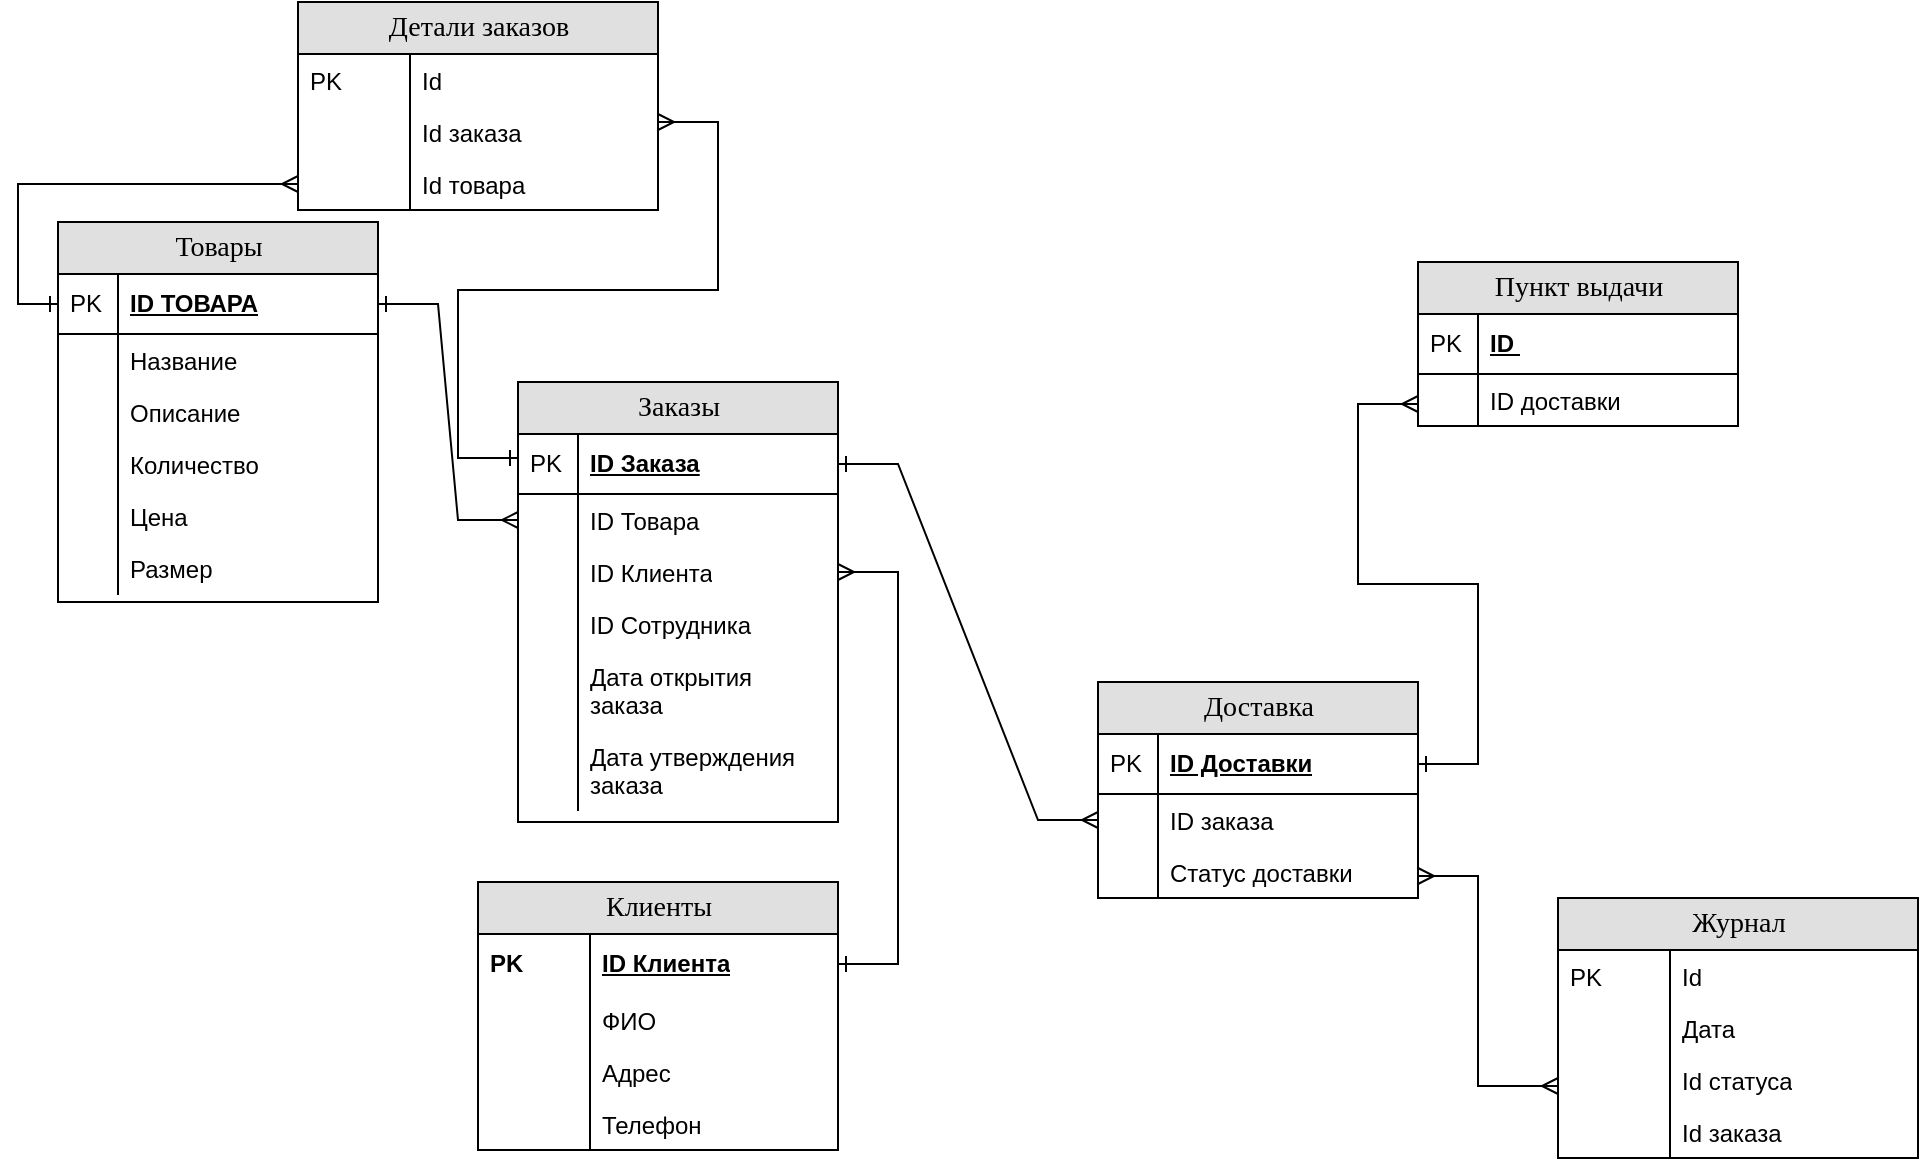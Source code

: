 <mxfile version="21.0.8" type="github"><diagram name="Страница 1" id="G99HIN8l5igRyjwaCqz-"><mxGraphModel dx="1114" dy="616" grid="1" gridSize="10" guides="1" tooltips="1" connect="1" arrows="1" fold="1" page="1" pageScale="1" pageWidth="827" pageHeight="1169" math="0" shadow="0"><root><mxCell id="0"/><mxCell id="1" parent="0"/><mxCell id="BgdTjIumJ2XLJPq0HFLp-1" value="Товары" style="swimlane;html=1;fontStyle=0;childLayout=stackLayout;horizontal=1;startSize=26;fillColor=#e0e0e0;horizontalStack=0;resizeParent=1;resizeLast=0;collapsible=1;marginBottom=0;swimlaneFillColor=#ffffff;align=center;rounded=0;shadow=0;comic=0;labelBackgroundColor=none;strokeWidth=1;fontFamily=Verdana;fontSize=14" vertex="1" parent="1"><mxGeometry x="70" y="220" width="160" height="190" as="geometry"/></mxCell><mxCell id="BgdTjIumJ2XLJPq0HFLp-2" value="ID ТОВАРА" style="shape=partialRectangle;top=0;left=0;right=0;bottom=1;html=1;align=left;verticalAlign=middle;fillColor=none;spacingLeft=34;spacingRight=4;whiteSpace=wrap;overflow=hidden;rotatable=0;points=[[0,0.5],[1,0.5]];portConstraint=eastwest;dropTarget=0;fontStyle=5;" vertex="1" parent="BgdTjIumJ2XLJPq0HFLp-1"><mxGeometry y="26" width="160" height="30" as="geometry"/></mxCell><mxCell id="BgdTjIumJ2XLJPq0HFLp-3" value="PK" style="shape=partialRectangle;top=0;left=0;bottom=0;html=1;fillColor=none;align=left;verticalAlign=middle;spacingLeft=4;spacingRight=4;whiteSpace=wrap;overflow=hidden;rotatable=0;points=[];portConstraint=eastwest;part=1;" vertex="1" connectable="0" parent="BgdTjIumJ2XLJPq0HFLp-2"><mxGeometry width="30" height="30" as="geometry"/></mxCell><mxCell id="BgdTjIumJ2XLJPq0HFLp-4" value="Название" style="shape=partialRectangle;top=0;left=0;right=0;bottom=0;html=1;align=left;verticalAlign=top;fillColor=none;spacingLeft=34;spacingRight=4;whiteSpace=wrap;overflow=hidden;rotatable=0;points=[[0,0.5],[1,0.5]];portConstraint=eastwest;dropTarget=0;" vertex="1" parent="BgdTjIumJ2XLJPq0HFLp-1"><mxGeometry y="56" width="160" height="26" as="geometry"/></mxCell><mxCell id="BgdTjIumJ2XLJPq0HFLp-5" value="" style="shape=partialRectangle;top=0;left=0;bottom=0;html=1;fillColor=none;align=left;verticalAlign=top;spacingLeft=4;spacingRight=4;whiteSpace=wrap;overflow=hidden;rotatable=0;points=[];portConstraint=eastwest;part=1;" vertex="1" connectable="0" parent="BgdTjIumJ2XLJPq0HFLp-4"><mxGeometry width="30" height="26" as="geometry"/></mxCell><mxCell id="BgdTjIumJ2XLJPq0HFLp-6" value="Описание" style="shape=partialRectangle;top=0;left=0;right=0;bottom=0;html=1;align=left;verticalAlign=top;fillColor=none;spacingLeft=34;spacingRight=4;whiteSpace=wrap;overflow=hidden;rotatable=0;points=[[0,0.5],[1,0.5]];portConstraint=eastwest;dropTarget=0;" vertex="1" parent="BgdTjIumJ2XLJPq0HFLp-1"><mxGeometry y="82" width="160" height="26" as="geometry"/></mxCell><mxCell id="BgdTjIumJ2XLJPq0HFLp-7" value="" style="shape=partialRectangle;top=0;left=0;bottom=0;html=1;fillColor=none;align=left;verticalAlign=top;spacingLeft=4;spacingRight=4;whiteSpace=wrap;overflow=hidden;rotatable=0;points=[];portConstraint=eastwest;part=1;" vertex="1" connectable="0" parent="BgdTjIumJ2XLJPq0HFLp-6"><mxGeometry width="30" height="26" as="geometry"/></mxCell><mxCell id="BgdTjIumJ2XLJPq0HFLp-8" value="Количество" style="shape=partialRectangle;top=0;left=0;right=0;bottom=0;html=1;align=left;verticalAlign=top;fillColor=none;spacingLeft=34;spacingRight=4;whiteSpace=wrap;overflow=hidden;rotatable=0;points=[[0,0.5],[1,0.5]];portConstraint=eastwest;dropTarget=0;" vertex="1" parent="BgdTjIumJ2XLJPq0HFLp-1"><mxGeometry y="108" width="160" height="26" as="geometry"/></mxCell><mxCell id="BgdTjIumJ2XLJPq0HFLp-9" value="" style="shape=partialRectangle;top=0;left=0;bottom=0;html=1;fillColor=none;align=left;verticalAlign=top;spacingLeft=4;spacingRight=4;whiteSpace=wrap;overflow=hidden;rotatable=0;points=[];portConstraint=eastwest;part=1;" vertex="1" connectable="0" parent="BgdTjIumJ2XLJPq0HFLp-8"><mxGeometry width="30" height="26" as="geometry"/></mxCell><mxCell id="BgdTjIumJ2XLJPq0HFLp-10" value="Цена" style="shape=partialRectangle;top=0;left=0;right=0;bottom=0;html=1;align=left;verticalAlign=top;fillColor=none;spacingLeft=34;spacingRight=4;whiteSpace=wrap;overflow=hidden;rotatable=0;points=[[0,0.5],[1,0.5]];portConstraint=eastwest;dropTarget=0;" vertex="1" parent="BgdTjIumJ2XLJPq0HFLp-1"><mxGeometry y="134" width="160" height="26" as="geometry"/></mxCell><mxCell id="BgdTjIumJ2XLJPq0HFLp-11" value="" style="shape=partialRectangle;top=0;left=0;bottom=0;html=1;fillColor=none;align=left;verticalAlign=top;spacingLeft=4;spacingRight=4;whiteSpace=wrap;overflow=hidden;rotatable=0;points=[];portConstraint=eastwest;part=1;" vertex="1" connectable="0" parent="BgdTjIumJ2XLJPq0HFLp-10"><mxGeometry width="30" height="26" as="geometry"/></mxCell><mxCell id="BgdTjIumJ2XLJPq0HFLp-12" value="Размер" style="shape=partialRectangle;top=0;left=0;right=0;bottom=0;html=1;align=left;verticalAlign=top;fillColor=none;spacingLeft=34;spacingRight=4;whiteSpace=wrap;overflow=hidden;rotatable=0;points=[[0,0.5],[1,0.5]];portConstraint=eastwest;dropTarget=0;" vertex="1" parent="BgdTjIumJ2XLJPq0HFLp-1"><mxGeometry y="160" width="160" height="26" as="geometry"/></mxCell><mxCell id="BgdTjIumJ2XLJPq0HFLp-13" value="" style="shape=partialRectangle;top=0;left=0;bottom=0;html=1;fillColor=none;align=left;verticalAlign=top;spacingLeft=4;spacingRight=4;whiteSpace=wrap;overflow=hidden;rotatable=0;points=[];portConstraint=eastwest;part=1;" vertex="1" connectable="0" parent="BgdTjIumJ2XLJPq0HFLp-12"><mxGeometry width="30" height="26" as="geometry"/></mxCell><mxCell id="BgdTjIumJ2XLJPq0HFLp-14" value="Клиенты" style="swimlane;html=1;fontStyle=0;childLayout=stackLayout;horizontal=1;startSize=26;fillColor=#e0e0e0;horizontalStack=0;resizeParent=1;resizeLast=0;collapsible=1;marginBottom=0;swimlaneFillColor=#ffffff;align=center;rounded=0;shadow=0;comic=0;labelBackgroundColor=none;strokeWidth=1;fontFamily=Verdana;fontSize=14" vertex="1" parent="1"><mxGeometry x="280" y="550" width="180" height="134" as="geometry"/></mxCell><mxCell id="BgdTjIumJ2XLJPq0HFLp-15" value="ID Клиента" style="shape=partialRectangle;top=0;left=0;right=0;bottom=0;html=1;align=left;verticalAlign=middle;fillColor=none;spacingLeft=60;spacingRight=4;whiteSpace=wrap;overflow=hidden;rotatable=0;points=[[0,0.5],[1,0.5]];portConstraint=eastwest;dropTarget=0;fontStyle=5;" vertex="1" parent="BgdTjIumJ2XLJPq0HFLp-14"><mxGeometry y="26" width="180" height="30" as="geometry"/></mxCell><mxCell id="BgdTjIumJ2XLJPq0HFLp-16" value="PK" style="shape=partialRectangle;fontStyle=1;top=0;left=0;bottom=0;html=1;fillColor=none;align=left;verticalAlign=middle;spacingLeft=4;spacingRight=4;whiteSpace=wrap;overflow=hidden;rotatable=0;points=[];portConstraint=eastwest;part=1;" vertex="1" connectable="0" parent="BgdTjIumJ2XLJPq0HFLp-15"><mxGeometry width="56" height="30" as="geometry"/></mxCell><mxCell id="BgdTjIumJ2XLJPq0HFLp-17" value="ФИО" style="shape=partialRectangle;top=0;left=0;right=0;bottom=0;html=1;align=left;verticalAlign=top;fillColor=none;spacingLeft=60;spacingRight=4;whiteSpace=wrap;overflow=hidden;rotatable=0;points=[[0,0.5],[1,0.5]];portConstraint=eastwest;dropTarget=0;" vertex="1" parent="BgdTjIumJ2XLJPq0HFLp-14"><mxGeometry y="56" width="180" height="26" as="geometry"/></mxCell><mxCell id="BgdTjIumJ2XLJPq0HFLp-18" value="" style="shape=partialRectangle;top=0;left=0;bottom=0;html=1;fillColor=none;align=left;verticalAlign=top;spacingLeft=4;spacingRight=4;whiteSpace=wrap;overflow=hidden;rotatable=0;points=[];portConstraint=eastwest;part=1;" vertex="1" connectable="0" parent="BgdTjIumJ2XLJPq0HFLp-17"><mxGeometry width="56" height="26" as="geometry"/></mxCell><mxCell id="BgdTjIumJ2XLJPq0HFLp-19" value="Адрес" style="shape=partialRectangle;top=0;left=0;right=0;bottom=0;html=1;align=left;verticalAlign=top;fillColor=none;spacingLeft=60;spacingRight=4;whiteSpace=wrap;overflow=hidden;rotatable=0;points=[[0,0.5],[1,0.5]];portConstraint=eastwest;dropTarget=0;" vertex="1" parent="BgdTjIumJ2XLJPq0HFLp-14"><mxGeometry y="82" width="180" height="26" as="geometry"/></mxCell><mxCell id="BgdTjIumJ2XLJPq0HFLp-20" value="" style="shape=partialRectangle;top=0;left=0;bottom=0;html=1;fillColor=none;align=left;verticalAlign=top;spacingLeft=4;spacingRight=4;whiteSpace=wrap;overflow=hidden;rotatable=0;points=[];portConstraint=eastwest;part=1;" vertex="1" connectable="0" parent="BgdTjIumJ2XLJPq0HFLp-19"><mxGeometry width="56" height="26" as="geometry"/></mxCell><mxCell id="BgdTjIumJ2XLJPq0HFLp-21" value="Телефон" style="shape=partialRectangle;top=0;left=0;right=0;bottom=0;html=1;align=left;verticalAlign=top;fillColor=none;spacingLeft=60;spacingRight=4;whiteSpace=wrap;overflow=hidden;rotatable=0;points=[[0,0.5],[1,0.5]];portConstraint=eastwest;dropTarget=0;" vertex="1" parent="BgdTjIumJ2XLJPq0HFLp-14"><mxGeometry y="108" width="180" height="26" as="geometry"/></mxCell><mxCell id="BgdTjIumJ2XLJPq0HFLp-22" value="" style="shape=partialRectangle;top=0;left=0;bottom=0;html=1;fillColor=none;align=left;verticalAlign=top;spacingLeft=4;spacingRight=4;whiteSpace=wrap;overflow=hidden;rotatable=0;points=[];portConstraint=eastwest;part=1;" vertex="1" connectable="0" parent="BgdTjIumJ2XLJPq0HFLp-21"><mxGeometry width="56" height="26" as="geometry"/></mxCell><mxCell id="BgdTjIumJ2XLJPq0HFLp-23" value="Заказы" style="swimlane;html=1;fontStyle=0;childLayout=stackLayout;horizontal=1;startSize=26;fillColor=#e0e0e0;horizontalStack=0;resizeParent=1;resizeLast=0;collapsible=1;marginBottom=0;swimlaneFillColor=#ffffff;align=center;rounded=0;shadow=0;comic=0;labelBackgroundColor=none;strokeWidth=1;fontFamily=Verdana;fontSize=14" vertex="1" parent="1"><mxGeometry x="300" y="300" width="160" height="220" as="geometry"/></mxCell><mxCell id="BgdTjIumJ2XLJPq0HFLp-24" value="ID Заказа" style="shape=partialRectangle;top=0;left=0;right=0;bottom=1;html=1;align=left;verticalAlign=middle;fillColor=none;spacingLeft=34;spacingRight=4;whiteSpace=wrap;overflow=hidden;rotatable=0;points=[[0,0.5],[1,0.5]];portConstraint=eastwest;dropTarget=0;fontStyle=5;" vertex="1" parent="BgdTjIumJ2XLJPq0HFLp-23"><mxGeometry y="26" width="160" height="30" as="geometry"/></mxCell><mxCell id="BgdTjIumJ2XLJPq0HFLp-25" value="PK" style="shape=partialRectangle;top=0;left=0;bottom=0;html=1;fillColor=none;align=left;verticalAlign=middle;spacingLeft=4;spacingRight=4;whiteSpace=wrap;overflow=hidden;rotatable=0;points=[];portConstraint=eastwest;part=1;" vertex="1" connectable="0" parent="BgdTjIumJ2XLJPq0HFLp-24"><mxGeometry width="30" height="30" as="geometry"/></mxCell><mxCell id="BgdTjIumJ2XLJPq0HFLp-26" value="ID Товара" style="shape=partialRectangle;top=0;left=0;right=0;bottom=0;html=1;align=left;verticalAlign=top;fillColor=none;spacingLeft=34;spacingRight=4;whiteSpace=wrap;overflow=hidden;rotatable=0;points=[[0,0.5],[1,0.5]];portConstraint=eastwest;dropTarget=0;" vertex="1" parent="BgdTjIumJ2XLJPq0HFLp-23"><mxGeometry y="56" width="160" height="26" as="geometry"/></mxCell><mxCell id="BgdTjIumJ2XLJPq0HFLp-27" value="" style="shape=partialRectangle;top=0;left=0;bottom=0;html=1;fillColor=none;align=left;verticalAlign=top;spacingLeft=4;spacingRight=4;whiteSpace=wrap;overflow=hidden;rotatable=0;points=[];portConstraint=eastwest;part=1;" vertex="1" connectable="0" parent="BgdTjIumJ2XLJPq0HFLp-26"><mxGeometry width="30" height="26" as="geometry"/></mxCell><mxCell id="BgdTjIumJ2XLJPq0HFLp-28" value="ID Клиента" style="shape=partialRectangle;top=0;left=0;right=0;bottom=0;html=1;align=left;verticalAlign=top;fillColor=none;spacingLeft=34;spacingRight=4;whiteSpace=wrap;overflow=hidden;rotatable=0;points=[[0,0.5],[1,0.5]];portConstraint=eastwest;dropTarget=0;" vertex="1" parent="BgdTjIumJ2XLJPq0HFLp-23"><mxGeometry y="82" width="160" height="26" as="geometry"/></mxCell><mxCell id="BgdTjIumJ2XLJPq0HFLp-29" value="" style="shape=partialRectangle;top=0;left=0;bottom=0;html=1;fillColor=none;align=left;verticalAlign=top;spacingLeft=4;spacingRight=4;whiteSpace=wrap;overflow=hidden;rotatable=0;points=[];portConstraint=eastwest;part=1;" vertex="1" connectable="0" parent="BgdTjIumJ2XLJPq0HFLp-28"><mxGeometry width="30" height="26" as="geometry"/></mxCell><mxCell id="BgdTjIumJ2XLJPq0HFLp-30" value="ID Сотрудника" style="shape=partialRectangle;top=0;left=0;right=0;bottom=0;html=1;align=left;verticalAlign=top;fillColor=none;spacingLeft=34;spacingRight=4;whiteSpace=wrap;overflow=hidden;rotatable=0;points=[[0,0.5],[1,0.5]];portConstraint=eastwest;dropTarget=0;" vertex="1" parent="BgdTjIumJ2XLJPq0HFLp-23"><mxGeometry y="108" width="160" height="26" as="geometry"/></mxCell><mxCell id="BgdTjIumJ2XLJPq0HFLp-31" value="" style="shape=partialRectangle;top=0;left=0;bottom=0;html=1;fillColor=none;align=left;verticalAlign=top;spacingLeft=4;spacingRight=4;whiteSpace=wrap;overflow=hidden;rotatable=0;points=[];portConstraint=eastwest;part=1;" vertex="1" connectable="0" parent="BgdTjIumJ2XLJPq0HFLp-30"><mxGeometry width="30" height="26" as="geometry"/></mxCell><mxCell id="BgdTjIumJ2XLJPq0HFLp-32" value="Дата открытия заказа" style="shape=partialRectangle;top=0;left=0;right=0;bottom=0;html=1;align=left;verticalAlign=top;fillColor=none;spacingLeft=34;spacingRight=4;whiteSpace=wrap;overflow=hidden;rotatable=0;points=[[0,0.5],[1,0.5]];portConstraint=eastwest;dropTarget=0;" vertex="1" parent="BgdTjIumJ2XLJPq0HFLp-23"><mxGeometry y="134" width="160" height="40" as="geometry"/></mxCell><mxCell id="BgdTjIumJ2XLJPq0HFLp-33" value="" style="shape=partialRectangle;top=0;left=0;bottom=0;html=1;fillColor=none;align=left;verticalAlign=top;spacingLeft=4;spacingRight=4;whiteSpace=wrap;overflow=hidden;rotatable=0;points=[];portConstraint=eastwest;part=1;" vertex="1" connectable="0" parent="BgdTjIumJ2XLJPq0HFLp-32"><mxGeometry width="30" height="40" as="geometry"/></mxCell><mxCell id="BgdTjIumJ2XLJPq0HFLp-34" value="Дата утверждения заказа" style="shape=partialRectangle;top=0;left=0;right=0;bottom=0;html=1;align=left;verticalAlign=top;fillColor=none;spacingLeft=34;spacingRight=4;whiteSpace=wrap;overflow=hidden;rotatable=0;points=[[0,0.5],[1,0.5]];portConstraint=eastwest;dropTarget=0;" vertex="1" parent="BgdTjIumJ2XLJPq0HFLp-23"><mxGeometry y="174" width="160" height="40" as="geometry"/></mxCell><mxCell id="BgdTjIumJ2XLJPq0HFLp-35" value="" style="shape=partialRectangle;top=0;left=0;bottom=0;html=1;fillColor=none;align=left;verticalAlign=top;spacingLeft=4;spacingRight=4;whiteSpace=wrap;overflow=hidden;rotatable=0;points=[];portConstraint=eastwest;part=1;" vertex="1" connectable="0" parent="BgdTjIumJ2XLJPq0HFLp-34"><mxGeometry width="30" height="40" as="geometry"/></mxCell><mxCell id="BgdTjIumJ2XLJPq0HFLp-36" style="edgeStyle=entityRelationEdgeStyle;rounded=0;orthogonalLoop=1;jettySize=auto;html=1;startArrow=ERone;startFill=0;endArrow=ERmany;endFill=0;" edge="1" parent="1" source="BgdTjIumJ2XLJPq0HFLp-15" target="BgdTjIumJ2XLJPq0HFLp-28"><mxGeometry relative="1" as="geometry"/></mxCell><mxCell id="BgdTjIumJ2XLJPq0HFLp-37" style="edgeStyle=entityRelationEdgeStyle;rounded=0;orthogonalLoop=1;jettySize=auto;html=1;startArrow=ERone;startFill=0;endArrow=ERmany;endFill=0;" edge="1" parent="1" source="BgdTjIumJ2XLJPq0HFLp-2" target="BgdTjIumJ2XLJPq0HFLp-26"><mxGeometry relative="1" as="geometry"/></mxCell><mxCell id="BgdTjIumJ2XLJPq0HFLp-38" value="Доставка" style="swimlane;html=1;fontStyle=0;childLayout=stackLayout;horizontal=1;startSize=26;fillColor=#e0e0e0;horizontalStack=0;resizeParent=1;resizeLast=0;collapsible=1;marginBottom=0;swimlaneFillColor=#ffffff;align=center;rounded=0;shadow=0;comic=0;labelBackgroundColor=none;strokeWidth=1;fontFamily=Verdana;fontSize=14" vertex="1" parent="1"><mxGeometry x="590" y="450" width="160" height="108" as="geometry"><mxRectangle x="580" y="409" width="110" height="30" as="alternateBounds"/></mxGeometry></mxCell><mxCell id="BgdTjIumJ2XLJPq0HFLp-39" value="ID Доставки" style="shape=partialRectangle;top=0;left=0;right=0;bottom=1;html=1;align=left;verticalAlign=middle;fillColor=none;spacingLeft=34;spacingRight=4;whiteSpace=wrap;overflow=hidden;rotatable=0;points=[[0,0.5],[1,0.5]];portConstraint=eastwest;dropTarget=0;fontStyle=5;" vertex="1" parent="BgdTjIumJ2XLJPq0HFLp-38"><mxGeometry y="26" width="160" height="30" as="geometry"/></mxCell><mxCell id="BgdTjIumJ2XLJPq0HFLp-40" value="PK" style="shape=partialRectangle;top=0;left=0;bottom=0;html=1;fillColor=none;align=left;verticalAlign=middle;spacingLeft=4;spacingRight=4;whiteSpace=wrap;overflow=hidden;rotatable=0;points=[];portConstraint=eastwest;part=1;" vertex="1" connectable="0" parent="BgdTjIumJ2XLJPq0HFLp-39"><mxGeometry width="30" height="30" as="geometry"/></mxCell><mxCell id="BgdTjIumJ2XLJPq0HFLp-41" value="ID заказа" style="shape=partialRectangle;top=0;left=0;right=0;bottom=0;html=1;align=left;verticalAlign=top;fillColor=none;spacingLeft=34;spacingRight=4;whiteSpace=wrap;overflow=hidden;rotatable=0;points=[[0,0.5],[1,0.5]];portConstraint=eastwest;dropTarget=0;" vertex="1" parent="BgdTjIumJ2XLJPq0HFLp-38"><mxGeometry y="56" width="160" height="26" as="geometry"/></mxCell><mxCell id="BgdTjIumJ2XLJPq0HFLp-42" value="" style="shape=partialRectangle;top=0;left=0;bottom=0;html=1;fillColor=none;align=left;verticalAlign=top;spacingLeft=4;spacingRight=4;whiteSpace=wrap;overflow=hidden;rotatable=0;points=[];portConstraint=eastwest;part=1;" vertex="1" connectable="0" parent="BgdTjIumJ2XLJPq0HFLp-41"><mxGeometry width="30" height="26" as="geometry"/></mxCell><mxCell id="BgdTjIumJ2XLJPq0HFLp-43" value="Статус доставки" style="shape=partialRectangle;top=0;left=0;right=0;bottom=0;html=1;align=left;verticalAlign=top;fillColor=none;spacingLeft=34;spacingRight=4;whiteSpace=wrap;overflow=hidden;rotatable=0;points=[[0,0.5],[1,0.5]];portConstraint=eastwest;dropTarget=0;" vertex="1" parent="BgdTjIumJ2XLJPq0HFLp-38"><mxGeometry y="82" width="160" height="26" as="geometry"/></mxCell><mxCell id="BgdTjIumJ2XLJPq0HFLp-44" value="" style="shape=partialRectangle;top=0;left=0;bottom=0;html=1;fillColor=none;align=left;verticalAlign=top;spacingLeft=4;spacingRight=4;whiteSpace=wrap;overflow=hidden;rotatable=0;points=[];portConstraint=eastwest;part=1;" vertex="1" connectable="0" parent="BgdTjIumJ2XLJPq0HFLp-43"><mxGeometry width="30" height="26" as="geometry"/></mxCell><mxCell id="BgdTjIumJ2XLJPq0HFLp-45" style="edgeStyle=entityRelationEdgeStyle;rounded=0;orthogonalLoop=1;jettySize=auto;html=1;startArrow=ERone;startFill=0;endArrow=ERmany;endFill=0;entryX=1;entryY=0.5;entryDx=0;entryDy=0;" edge="1" parent="1" source="BgdTjIumJ2XLJPq0HFLp-39"><mxGeometry relative="1" as="geometry"><mxPoint x="750" y="311" as="targetPoint"/></mxGeometry></mxCell><mxCell id="BgdTjIumJ2XLJPq0HFLp-46" style="edgeStyle=entityRelationEdgeStyle;rounded=0;orthogonalLoop=1;jettySize=auto;html=1;startArrow=ERone;startFill=0;endArrow=ERmany;endFill=0;" edge="1" parent="1" source="BgdTjIumJ2XLJPq0HFLp-24" target="BgdTjIumJ2XLJPq0HFLp-41"><mxGeometry relative="1" as="geometry"/></mxCell><mxCell id="BgdTjIumJ2XLJPq0HFLp-47" value="Детали заказов" style="swimlane;html=1;fontStyle=0;childLayout=stackLayout;horizontal=1;startSize=26;fillColor=#e0e0e0;horizontalStack=0;resizeParent=1;resizeLast=0;collapsible=1;marginBottom=0;swimlaneFillColor=#ffffff;align=center;rounded=0;shadow=0;comic=0;labelBackgroundColor=none;strokeWidth=1;fontFamily=Verdana;fontSize=14" vertex="1" parent="1"><mxGeometry x="190" y="110" width="180" height="104" as="geometry"/></mxCell><mxCell id="BgdTjIumJ2XLJPq0HFLp-48" value="Id&amp;nbsp;" style="shape=partialRectangle;top=0;left=0;right=0;bottom=0;html=1;align=left;verticalAlign=top;fillColor=none;spacingLeft=60;spacingRight=4;whiteSpace=wrap;overflow=hidden;rotatable=0;points=[[0,0.5],[1,0.5]];portConstraint=eastwest;dropTarget=0;" vertex="1" parent="BgdTjIumJ2XLJPq0HFLp-47"><mxGeometry y="26" width="180" height="26" as="geometry"/></mxCell><mxCell id="BgdTjIumJ2XLJPq0HFLp-49" value="PK" style="shape=partialRectangle;top=0;left=0;bottom=0;html=1;fillColor=none;align=left;verticalAlign=top;spacingLeft=4;spacingRight=4;whiteSpace=wrap;overflow=hidden;rotatable=0;points=[];portConstraint=eastwest;part=1;" vertex="1" connectable="0" parent="BgdTjIumJ2XLJPq0HFLp-48"><mxGeometry width="56" height="26" as="geometry"/></mxCell><mxCell id="BgdTjIumJ2XLJPq0HFLp-50" value="Id заказа" style="shape=partialRectangle;top=0;left=0;right=0;bottom=0;html=1;align=left;verticalAlign=top;fillColor=none;spacingLeft=60;spacingRight=4;whiteSpace=wrap;overflow=hidden;rotatable=0;points=[[0,0.5],[1,0.5]];portConstraint=eastwest;dropTarget=0;" vertex="1" parent="BgdTjIumJ2XLJPq0HFLp-47"><mxGeometry y="52" width="180" height="26" as="geometry"/></mxCell><mxCell id="BgdTjIumJ2XLJPq0HFLp-51" value="" style="shape=partialRectangle;top=0;left=0;bottom=0;html=1;fillColor=none;align=left;verticalAlign=top;spacingLeft=4;spacingRight=4;whiteSpace=wrap;overflow=hidden;rotatable=0;points=[];portConstraint=eastwest;part=1;" vertex="1" connectable="0" parent="BgdTjIumJ2XLJPq0HFLp-50"><mxGeometry width="56" height="26" as="geometry"/></mxCell><mxCell id="BgdTjIumJ2XLJPq0HFLp-52" value="Id товара" style="shape=partialRectangle;top=0;left=0;right=0;bottom=0;html=1;align=left;verticalAlign=top;fillColor=none;spacingLeft=60;spacingRight=4;whiteSpace=wrap;overflow=hidden;rotatable=0;points=[[0,0.5],[1,0.5]];portConstraint=eastwest;dropTarget=0;" vertex="1" parent="BgdTjIumJ2XLJPq0HFLp-47"><mxGeometry y="78" width="180" height="26" as="geometry"/></mxCell><mxCell id="BgdTjIumJ2XLJPq0HFLp-53" value="" style="shape=partialRectangle;top=0;left=0;bottom=0;html=1;fillColor=none;align=left;verticalAlign=top;spacingLeft=4;spacingRight=4;whiteSpace=wrap;overflow=hidden;rotatable=0;points=[];portConstraint=eastwest;part=1;" vertex="1" connectable="0" parent="BgdTjIumJ2XLJPq0HFLp-52"><mxGeometry width="56" height="26" as="geometry"/></mxCell><mxCell id="BgdTjIumJ2XLJPq0HFLp-54" style="edgeStyle=entityRelationEdgeStyle;rounded=0;orthogonalLoop=1;jettySize=auto;html=1;startArrow=ERmany;startFill=0;endArrow=ERone;endFill=0;" edge="1" parent="1"><mxGeometry relative="1" as="geometry"><mxPoint x="370" y="170" as="sourcePoint"/><mxPoint x="300" y="338" as="targetPoint"/></mxGeometry></mxCell><mxCell id="BgdTjIumJ2XLJPq0HFLp-55" style="edgeStyle=orthogonalEdgeStyle;rounded=0;orthogonalLoop=1;jettySize=auto;html=1;entryX=0;entryY=0.5;entryDx=0;entryDy=0;startArrow=ERmany;startFill=0;endArrow=ERone;endFill=0;" edge="1" parent="1" source="BgdTjIumJ2XLJPq0HFLp-52" target="BgdTjIumJ2XLJPq0HFLp-2"><mxGeometry relative="1" as="geometry"/></mxCell><mxCell id="BgdTjIumJ2XLJPq0HFLp-56" value="Пункт выдачи" style="swimlane;html=1;fontStyle=0;childLayout=stackLayout;horizontal=1;startSize=26;fillColor=#e0e0e0;horizontalStack=0;resizeParent=1;resizeLast=0;collapsible=1;marginBottom=0;swimlaneFillColor=#ffffff;align=center;rounded=0;shadow=0;comic=0;labelBackgroundColor=none;strokeWidth=1;fontFamily=Verdana;fontSize=14" vertex="1" parent="1"><mxGeometry x="750" y="240" width="160" height="82" as="geometry"><mxRectangle x="580" y="409" width="110" height="30" as="alternateBounds"/></mxGeometry></mxCell><mxCell id="BgdTjIumJ2XLJPq0HFLp-57" value="ID&amp;nbsp;" style="shape=partialRectangle;top=0;left=0;right=0;bottom=1;html=1;align=left;verticalAlign=middle;fillColor=none;spacingLeft=34;spacingRight=4;whiteSpace=wrap;overflow=hidden;rotatable=0;points=[[0,0.5],[1,0.5]];portConstraint=eastwest;dropTarget=0;fontStyle=5;" vertex="1" parent="BgdTjIumJ2XLJPq0HFLp-56"><mxGeometry y="26" width="160" height="30" as="geometry"/></mxCell><mxCell id="BgdTjIumJ2XLJPq0HFLp-58" value="PK" style="shape=partialRectangle;top=0;left=0;bottom=0;html=1;fillColor=none;align=left;verticalAlign=middle;spacingLeft=4;spacingRight=4;whiteSpace=wrap;overflow=hidden;rotatable=0;points=[];portConstraint=eastwest;part=1;" vertex="1" connectable="0" parent="BgdTjIumJ2XLJPq0HFLp-57"><mxGeometry width="30" height="30" as="geometry"/></mxCell><mxCell id="BgdTjIumJ2XLJPq0HFLp-59" value="ID доставки" style="shape=partialRectangle;top=0;left=0;right=0;bottom=0;html=1;align=left;verticalAlign=top;fillColor=none;spacingLeft=34;spacingRight=4;whiteSpace=wrap;overflow=hidden;rotatable=0;points=[[0,0.5],[1,0.5]];portConstraint=eastwest;dropTarget=0;" vertex="1" parent="BgdTjIumJ2XLJPq0HFLp-56"><mxGeometry y="56" width="160" height="26" as="geometry"/></mxCell><mxCell id="BgdTjIumJ2XLJPq0HFLp-60" value="" style="shape=partialRectangle;top=0;left=0;bottom=0;html=1;fillColor=none;align=left;verticalAlign=top;spacingLeft=4;spacingRight=4;whiteSpace=wrap;overflow=hidden;rotatable=0;points=[];portConstraint=eastwest;part=1;" vertex="1" connectable="0" parent="BgdTjIumJ2XLJPq0HFLp-59"><mxGeometry width="30" height="26" as="geometry"/></mxCell><mxCell id="BgdTjIumJ2XLJPq0HFLp-61" value="Журнал" style="swimlane;html=1;fontStyle=0;childLayout=stackLayout;horizontal=1;startSize=26;fillColor=#e0e0e0;horizontalStack=0;resizeParent=1;resizeLast=0;collapsible=1;marginBottom=0;swimlaneFillColor=#ffffff;align=center;rounded=0;shadow=0;comic=0;labelBackgroundColor=none;strokeWidth=1;fontFamily=Verdana;fontSize=14" vertex="1" parent="1"><mxGeometry x="820" y="558" width="180" height="130" as="geometry"/></mxCell><mxCell id="BgdTjIumJ2XLJPq0HFLp-62" value="Id" style="shape=partialRectangle;top=0;left=0;right=0;bottom=0;html=1;align=left;verticalAlign=top;fillColor=none;spacingLeft=60;spacingRight=4;whiteSpace=wrap;overflow=hidden;rotatable=0;points=[[0,0.5],[1,0.5]];portConstraint=eastwest;dropTarget=0;" vertex="1" parent="BgdTjIumJ2XLJPq0HFLp-61"><mxGeometry y="26" width="180" height="26" as="geometry"/></mxCell><mxCell id="BgdTjIumJ2XLJPq0HFLp-63" value="PK" style="shape=partialRectangle;top=0;left=0;bottom=0;html=1;fillColor=none;align=left;verticalAlign=top;spacingLeft=4;spacingRight=4;whiteSpace=wrap;overflow=hidden;rotatable=0;points=[];portConstraint=eastwest;part=1;" vertex="1" connectable="0" parent="BgdTjIumJ2XLJPq0HFLp-62"><mxGeometry width="56" height="26" as="geometry"/></mxCell><mxCell id="BgdTjIumJ2XLJPq0HFLp-64" value="Дата&amp;nbsp;" style="shape=partialRectangle;top=0;left=0;right=0;bottom=0;html=1;align=left;verticalAlign=top;fillColor=none;spacingLeft=60;spacingRight=4;whiteSpace=wrap;overflow=hidden;rotatable=0;points=[[0,0.5],[1,0.5]];portConstraint=eastwest;dropTarget=0;" vertex="1" parent="BgdTjIumJ2XLJPq0HFLp-61"><mxGeometry y="52" width="180" height="26" as="geometry"/></mxCell><mxCell id="BgdTjIumJ2XLJPq0HFLp-65" value="" style="shape=partialRectangle;top=0;left=0;bottom=0;html=1;fillColor=none;align=left;verticalAlign=top;spacingLeft=4;spacingRight=4;whiteSpace=wrap;overflow=hidden;rotatable=0;points=[];portConstraint=eastwest;part=1;" vertex="1" connectable="0" parent="BgdTjIumJ2XLJPq0HFLp-64"><mxGeometry width="56" height="26" as="geometry"/></mxCell><mxCell id="BgdTjIumJ2XLJPq0HFLp-66" value="Id статуса" style="shape=partialRectangle;top=0;left=0;right=0;bottom=0;html=1;align=left;verticalAlign=top;fillColor=none;spacingLeft=60;spacingRight=4;whiteSpace=wrap;overflow=hidden;rotatable=0;points=[[0,0.5],[1,0.5]];portConstraint=eastwest;dropTarget=0;" vertex="1" parent="BgdTjIumJ2XLJPq0HFLp-61"><mxGeometry y="78" width="180" height="26" as="geometry"/></mxCell><mxCell id="BgdTjIumJ2XLJPq0HFLp-67" value="" style="shape=partialRectangle;top=0;left=0;bottom=0;html=1;fillColor=none;align=left;verticalAlign=top;spacingLeft=4;spacingRight=4;whiteSpace=wrap;overflow=hidden;rotatable=0;points=[];portConstraint=eastwest;part=1;" vertex="1" connectable="0" parent="BgdTjIumJ2XLJPq0HFLp-66"><mxGeometry width="56" height="26" as="geometry"/></mxCell><mxCell id="BgdTjIumJ2XLJPq0HFLp-68" value="Id заказа" style="shape=partialRectangle;top=0;left=0;right=0;bottom=0;html=1;align=left;verticalAlign=top;fillColor=none;spacingLeft=60;spacingRight=4;whiteSpace=wrap;overflow=hidden;rotatable=0;points=[[0,0.5],[1,0.5]];portConstraint=eastwest;dropTarget=0;" vertex="1" parent="BgdTjIumJ2XLJPq0HFLp-61"><mxGeometry y="104" width="180" height="26" as="geometry"/></mxCell><mxCell id="BgdTjIumJ2XLJPq0HFLp-69" value="" style="shape=partialRectangle;top=0;left=0;bottom=0;html=1;fillColor=none;align=left;verticalAlign=top;spacingLeft=4;spacingRight=4;whiteSpace=wrap;overflow=hidden;rotatable=0;points=[];portConstraint=eastwest;part=1;" vertex="1" connectable="0" parent="BgdTjIumJ2XLJPq0HFLp-68"><mxGeometry width="56" height="26" as="geometry"/></mxCell><mxCell id="BgdTjIumJ2XLJPq0HFLp-70" style="edgeStyle=orthogonalEdgeStyle;rounded=0;orthogonalLoop=1;jettySize=auto;html=1;startArrow=ERmany;startFill=0;endArrow=ERmany;endFill=0;" edge="1" parent="1"><mxGeometry relative="1" as="geometry"><mxPoint x="820" y="652" as="sourcePoint"/><mxPoint x="750" y="547" as="targetPoint"/><Array as="points"><mxPoint x="780" y="652"/><mxPoint x="780" y="547"/><mxPoint x="750" y="547"/></Array></mxGeometry></mxCell></root></mxGraphModel></diagram></mxfile>
